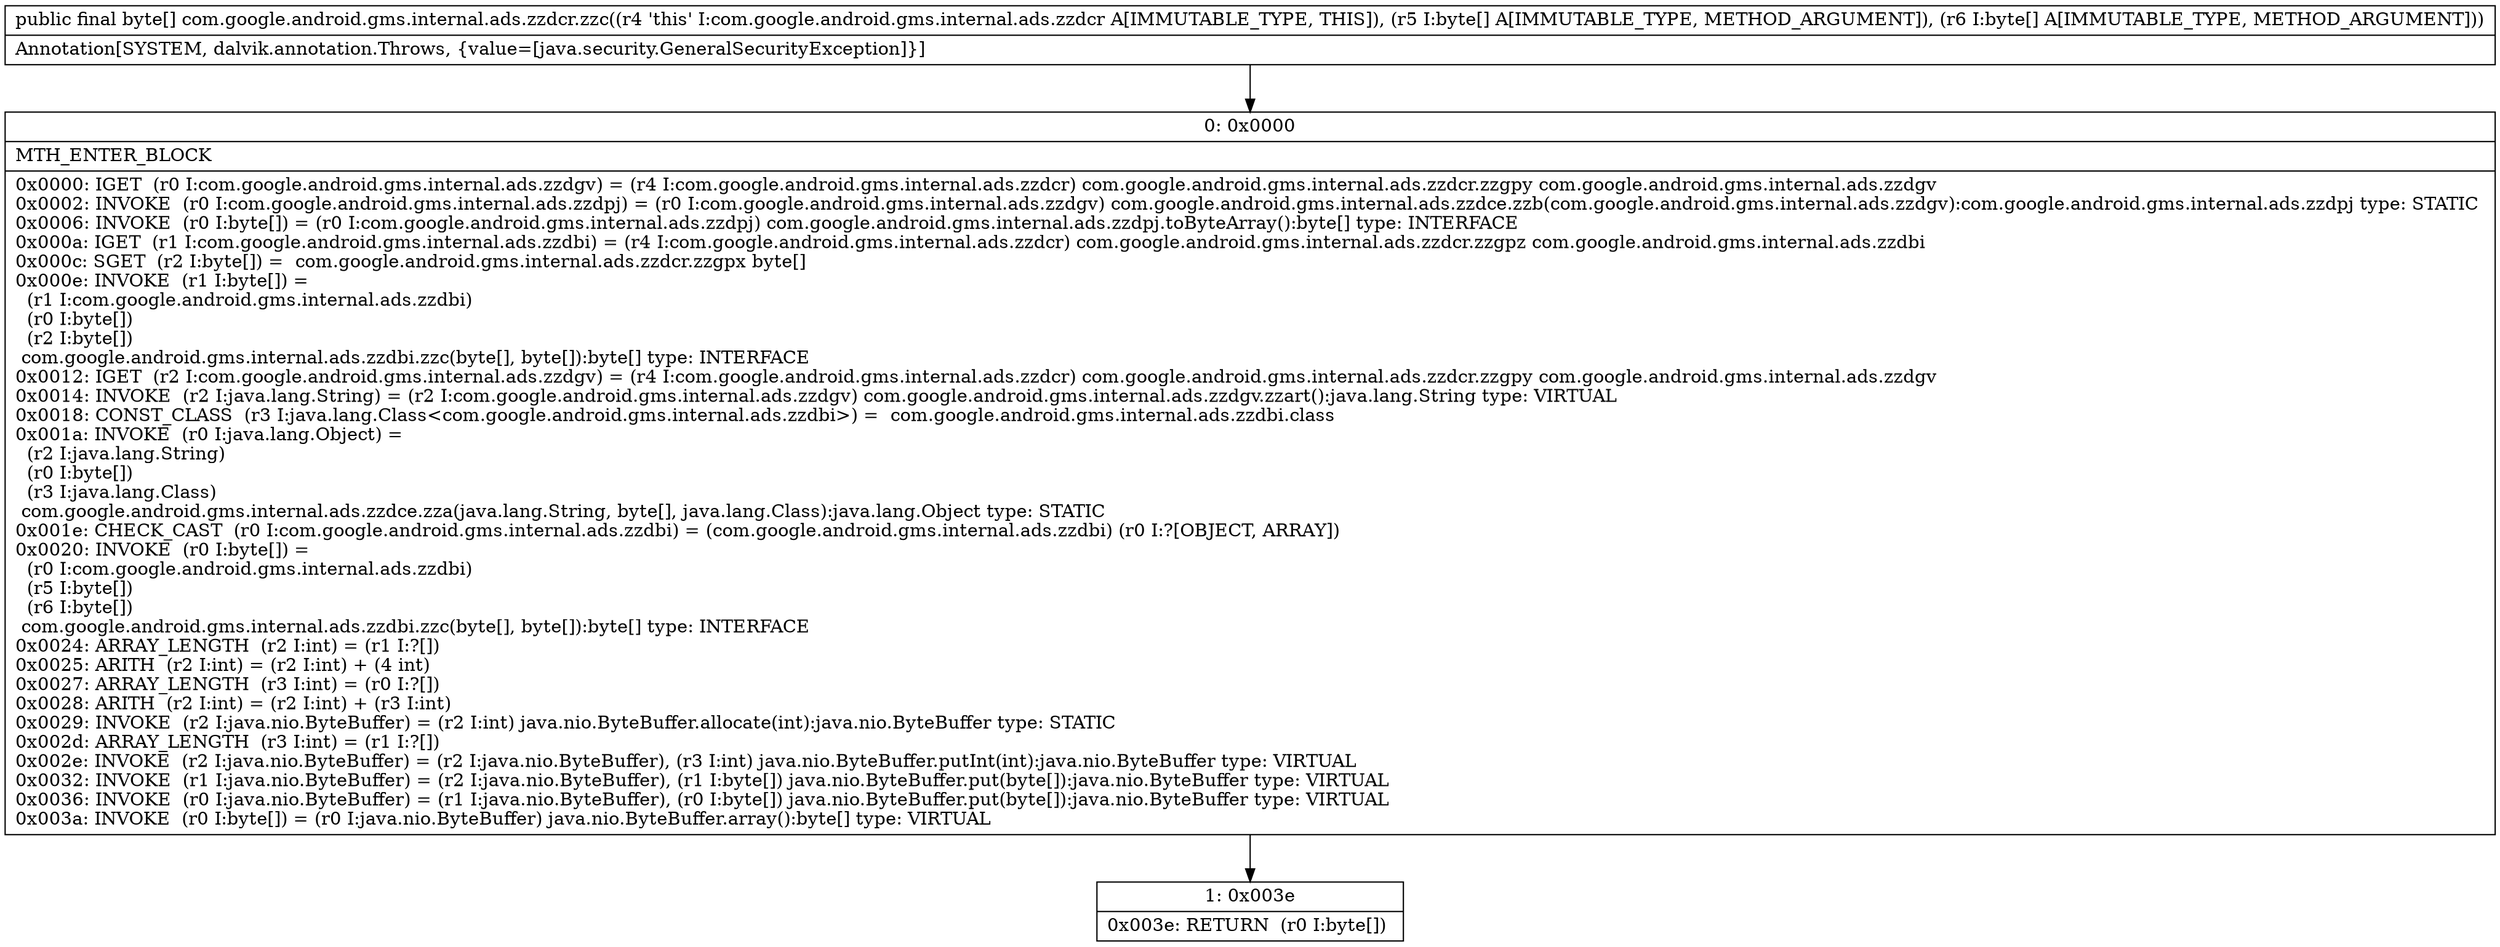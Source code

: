 digraph "CFG forcom.google.android.gms.internal.ads.zzdcr.zzc([B[B)[B" {
Node_0 [shape=record,label="{0\:\ 0x0000|MTH_ENTER_BLOCK\l|0x0000: IGET  (r0 I:com.google.android.gms.internal.ads.zzdgv) = (r4 I:com.google.android.gms.internal.ads.zzdcr) com.google.android.gms.internal.ads.zzdcr.zzgpy com.google.android.gms.internal.ads.zzdgv \l0x0002: INVOKE  (r0 I:com.google.android.gms.internal.ads.zzdpj) = (r0 I:com.google.android.gms.internal.ads.zzdgv) com.google.android.gms.internal.ads.zzdce.zzb(com.google.android.gms.internal.ads.zzdgv):com.google.android.gms.internal.ads.zzdpj type: STATIC \l0x0006: INVOKE  (r0 I:byte[]) = (r0 I:com.google.android.gms.internal.ads.zzdpj) com.google.android.gms.internal.ads.zzdpj.toByteArray():byte[] type: INTERFACE \l0x000a: IGET  (r1 I:com.google.android.gms.internal.ads.zzdbi) = (r4 I:com.google.android.gms.internal.ads.zzdcr) com.google.android.gms.internal.ads.zzdcr.zzgpz com.google.android.gms.internal.ads.zzdbi \l0x000c: SGET  (r2 I:byte[]) =  com.google.android.gms.internal.ads.zzdcr.zzgpx byte[] \l0x000e: INVOKE  (r1 I:byte[]) = \l  (r1 I:com.google.android.gms.internal.ads.zzdbi)\l  (r0 I:byte[])\l  (r2 I:byte[])\l com.google.android.gms.internal.ads.zzdbi.zzc(byte[], byte[]):byte[] type: INTERFACE \l0x0012: IGET  (r2 I:com.google.android.gms.internal.ads.zzdgv) = (r4 I:com.google.android.gms.internal.ads.zzdcr) com.google.android.gms.internal.ads.zzdcr.zzgpy com.google.android.gms.internal.ads.zzdgv \l0x0014: INVOKE  (r2 I:java.lang.String) = (r2 I:com.google.android.gms.internal.ads.zzdgv) com.google.android.gms.internal.ads.zzdgv.zzart():java.lang.String type: VIRTUAL \l0x0018: CONST_CLASS  (r3 I:java.lang.Class\<com.google.android.gms.internal.ads.zzdbi\>) =  com.google.android.gms.internal.ads.zzdbi.class \l0x001a: INVOKE  (r0 I:java.lang.Object) = \l  (r2 I:java.lang.String)\l  (r0 I:byte[])\l  (r3 I:java.lang.Class)\l com.google.android.gms.internal.ads.zzdce.zza(java.lang.String, byte[], java.lang.Class):java.lang.Object type: STATIC \l0x001e: CHECK_CAST  (r0 I:com.google.android.gms.internal.ads.zzdbi) = (com.google.android.gms.internal.ads.zzdbi) (r0 I:?[OBJECT, ARRAY]) \l0x0020: INVOKE  (r0 I:byte[]) = \l  (r0 I:com.google.android.gms.internal.ads.zzdbi)\l  (r5 I:byte[])\l  (r6 I:byte[])\l com.google.android.gms.internal.ads.zzdbi.zzc(byte[], byte[]):byte[] type: INTERFACE \l0x0024: ARRAY_LENGTH  (r2 I:int) = (r1 I:?[]) \l0x0025: ARITH  (r2 I:int) = (r2 I:int) + (4 int) \l0x0027: ARRAY_LENGTH  (r3 I:int) = (r0 I:?[]) \l0x0028: ARITH  (r2 I:int) = (r2 I:int) + (r3 I:int) \l0x0029: INVOKE  (r2 I:java.nio.ByteBuffer) = (r2 I:int) java.nio.ByteBuffer.allocate(int):java.nio.ByteBuffer type: STATIC \l0x002d: ARRAY_LENGTH  (r3 I:int) = (r1 I:?[]) \l0x002e: INVOKE  (r2 I:java.nio.ByteBuffer) = (r2 I:java.nio.ByteBuffer), (r3 I:int) java.nio.ByteBuffer.putInt(int):java.nio.ByteBuffer type: VIRTUAL \l0x0032: INVOKE  (r1 I:java.nio.ByteBuffer) = (r2 I:java.nio.ByteBuffer), (r1 I:byte[]) java.nio.ByteBuffer.put(byte[]):java.nio.ByteBuffer type: VIRTUAL \l0x0036: INVOKE  (r0 I:java.nio.ByteBuffer) = (r1 I:java.nio.ByteBuffer), (r0 I:byte[]) java.nio.ByteBuffer.put(byte[]):java.nio.ByteBuffer type: VIRTUAL \l0x003a: INVOKE  (r0 I:byte[]) = (r0 I:java.nio.ByteBuffer) java.nio.ByteBuffer.array():byte[] type: VIRTUAL \l}"];
Node_1 [shape=record,label="{1\:\ 0x003e|0x003e: RETURN  (r0 I:byte[]) \l}"];
MethodNode[shape=record,label="{public final byte[] com.google.android.gms.internal.ads.zzdcr.zzc((r4 'this' I:com.google.android.gms.internal.ads.zzdcr A[IMMUTABLE_TYPE, THIS]), (r5 I:byte[] A[IMMUTABLE_TYPE, METHOD_ARGUMENT]), (r6 I:byte[] A[IMMUTABLE_TYPE, METHOD_ARGUMENT]))  | Annotation[SYSTEM, dalvik.annotation.Throws, \{value=[java.security.GeneralSecurityException]\}]\l}"];
MethodNode -> Node_0;
Node_0 -> Node_1;
}

